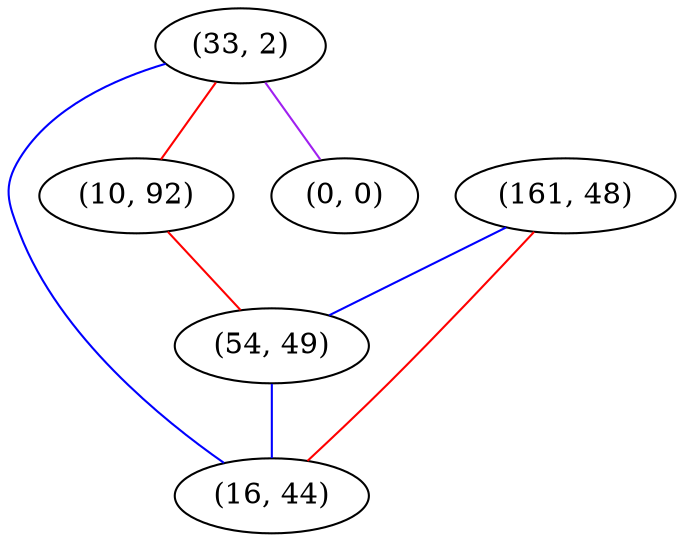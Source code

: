 graph "" {
"(33, 2)";
"(0, 0)";
"(161, 48)";
"(10, 92)";
"(54, 49)";
"(16, 44)";
"(33, 2)" -- "(0, 0)"  [color=purple, key=0, weight=4];
"(33, 2)" -- "(10, 92)"  [color=red, key=0, weight=1];
"(33, 2)" -- "(16, 44)"  [color=blue, key=0, weight=3];
"(161, 48)" -- "(54, 49)"  [color=blue, key=0, weight=3];
"(161, 48)" -- "(16, 44)"  [color=red, key=0, weight=1];
"(10, 92)" -- "(54, 49)"  [color=red, key=0, weight=1];
"(54, 49)" -- "(16, 44)"  [color=blue, key=0, weight=3];
}
